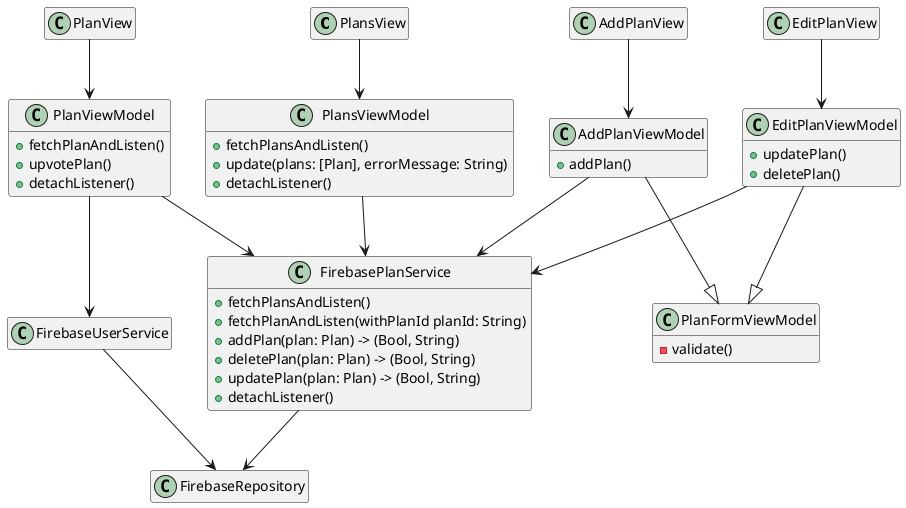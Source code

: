 @startuml

hide empty members

class PlansView {}

class PlanView {}

class AddPlanView {}

class EditPlanView {}

class PlansViewModel {
    + fetchPlansAndListen()
    + update(plans: [Plan], errorMessage: String)
    + detachListener()
}

class PlanViewModel {
    + fetchPlanAndListen()
    + upvotePlan()
    + detachListener()
}

class AddPlanViewModel {
    + addPlan()
}

class EditPlanViewModel {
    + updatePlan()
    + deletePlan()
}

class PlanFormViewModel {
    - validate()
}

class FirebasePlanService {
    + fetchPlansAndListen()
    + fetchPlanAndListen(withPlanId planId: String)
    + addPlan(plan: Plan) -> (Bool, String)
    + deletePlan(plan: Plan) -> (Bool, String)
    + updatePlan(plan: Plan) -> (Bool, String)
    + detachListener()
}

class FirebaseUserService {
}

class FirebaseRepository {}

PlansView --> PlansViewModel
PlanView --> PlanViewModel
AddPlanView --> AddPlanViewModel
EditPlanView --> EditPlanViewModel

PlansViewModel --> FirebasePlanService
PlanViewModel --> FirebasePlanService
AddPlanViewModel --> FirebasePlanService
EditPlanViewModel --> FirebasePlanService

AddPlanViewModel --|> PlanFormViewModel
EditPlanViewModel --|> PlanFormViewModel

PlanViewModel --> FirebaseUserService

FirebaseUserService --> FirebaseRepository
FirebasePlanService --> FirebaseRepository

@enduml
